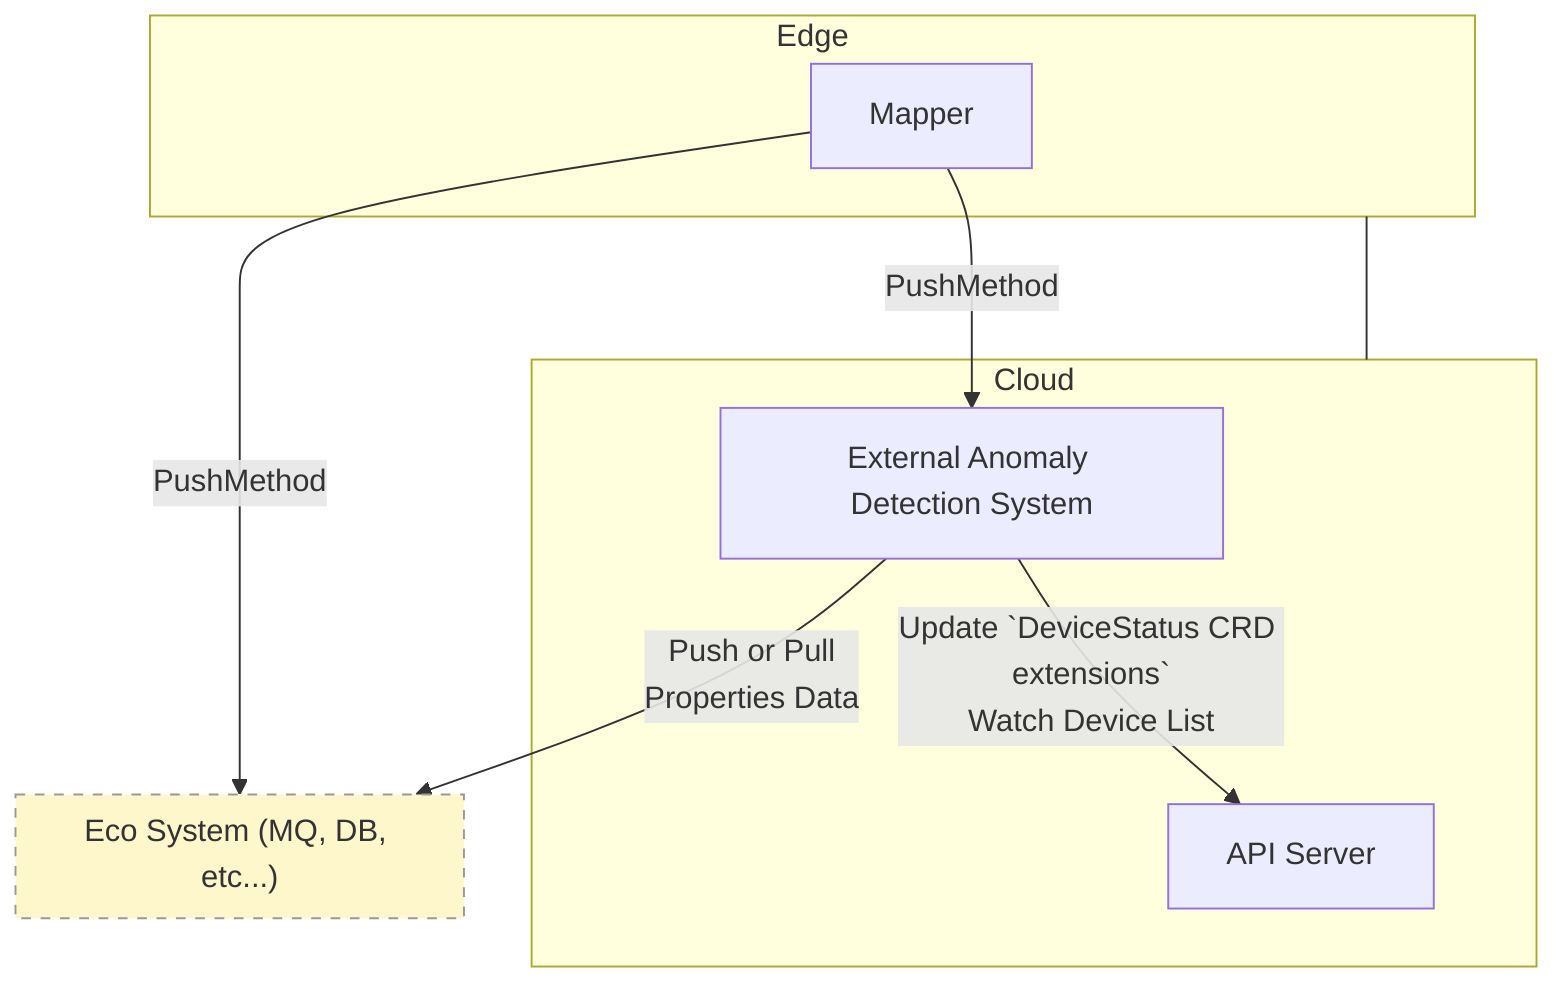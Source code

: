 flowchart TB
    subgraph Cloud["Cloud"]
        APIServer["API Server"]
        ExternalADS["External Anomaly Detection System"]
    end

    subgraph Edge["Edge"]
        Mapper["Mapper"]
    end

    subgraph EcoSystem["Eco System (MQ, DB, etc...)"]
    end
    style EcoSystem stroke-dasharray: 5 5,fill:#fff7cc,stroke:#999

    Mapper -->|PushMethod| ExternalADS
    Mapper -->|PushMethod| EcoSystem
    ExternalADS -->|Push or Pull<br/>Properties Data| EcoSystem

    ExternalADS -->|Update `DeviceStatus CRD extensions`<br/>Watch Device List| APIServer

    Edge --- Cloud